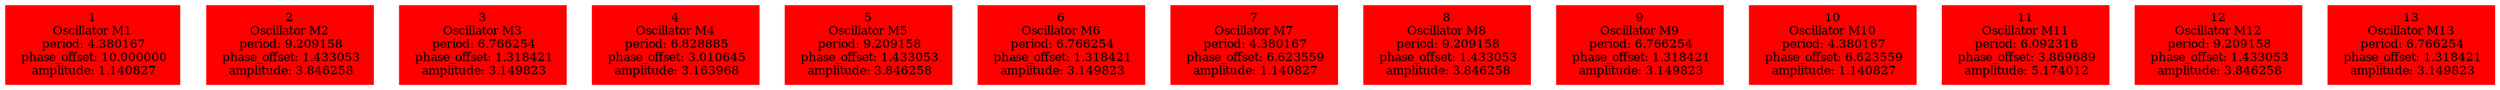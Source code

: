  digraph g{ forcelabels=true;
1 [label=<1<BR />Oscillator M1<BR /> period: 4.380167<BR /> phase_offset: 10.000000<BR /> amplitude: 1.140827>, shape=box,color=red,style=filled,fontsize=8];2 [label=<2<BR />Oscillator M2<BR /> period: 9.209158<BR /> phase_offset: 1.433053<BR /> amplitude: 3.846258>, shape=box,color=red,style=filled,fontsize=8];3 [label=<3<BR />Oscillator M3<BR /> period: 6.766254<BR /> phase_offset: 1.318421<BR /> amplitude: 3.149823>, shape=box,color=red,style=filled,fontsize=8];4 [label=<4<BR />Oscillator M4<BR /> period: 6.828885<BR /> phase_offset: 3.010645<BR /> amplitude: 3.163968>, shape=box,color=red,style=filled,fontsize=8];5 [label=<5<BR />Oscillator M5<BR /> period: 9.209158<BR /> phase_offset: 1.433053<BR /> amplitude: 3.846258>, shape=box,color=red,style=filled,fontsize=8];6 [label=<6<BR />Oscillator M6<BR /> period: 6.766254<BR /> phase_offset: 1.318421<BR /> amplitude: 3.149823>, shape=box,color=red,style=filled,fontsize=8];7 [label=<7<BR />Oscillator M7<BR /> period: 4.380167<BR /> phase_offset: 6.623559<BR /> amplitude: 1.140827>, shape=box,color=red,style=filled,fontsize=8];8 [label=<8<BR />Oscillator M8<BR /> period: 9.209158<BR /> phase_offset: 1.433053<BR /> amplitude: 3.846258>, shape=box,color=red,style=filled,fontsize=8];9 [label=<9<BR />Oscillator M9<BR /> period: 6.766254<BR /> phase_offset: 1.318421<BR /> amplitude: 3.149823>, shape=box,color=red,style=filled,fontsize=8];10 [label=<10<BR />Oscillator M10<BR /> period: 4.380167<BR /> phase_offset: 6.623559<BR /> amplitude: 1.140827>, shape=box,color=red,style=filled,fontsize=8];11 [label=<11<BR />Oscillator M11<BR /> period: 6.092316<BR /> phase_offset: 3.869689<BR /> amplitude: 5.174012>, shape=box,color=red,style=filled,fontsize=8];12 [label=<12<BR />Oscillator M12<BR /> period: 9.209158<BR /> phase_offset: 1.433053<BR /> amplitude: 3.846258>, shape=box,color=red,style=filled,fontsize=8];13 [label=<13<BR />Oscillator M13<BR /> period: 6.766254<BR /> phase_offset: 1.318421<BR /> amplitude: 3.149823>, shape=box,color=red,style=filled,fontsize=8]; }
